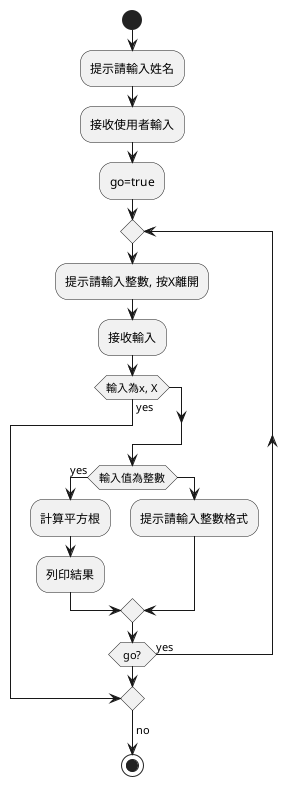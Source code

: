 @startuml

start
:提示請輸入姓名;
:接收使用者輸入;
:go=true;
repeat
	:提示請輸入整數, 按X離開;
	:接收輸入;
	if (輸入為x, X) then (yes)
		break
	endif
	if (輸入值為整數) then (yes)
		:計算平方根;
		:列印結果;
	else
		:提示請輸入整數格式;
	endif
repeat while (go?) is (yes)
->no;
stop

@enduml